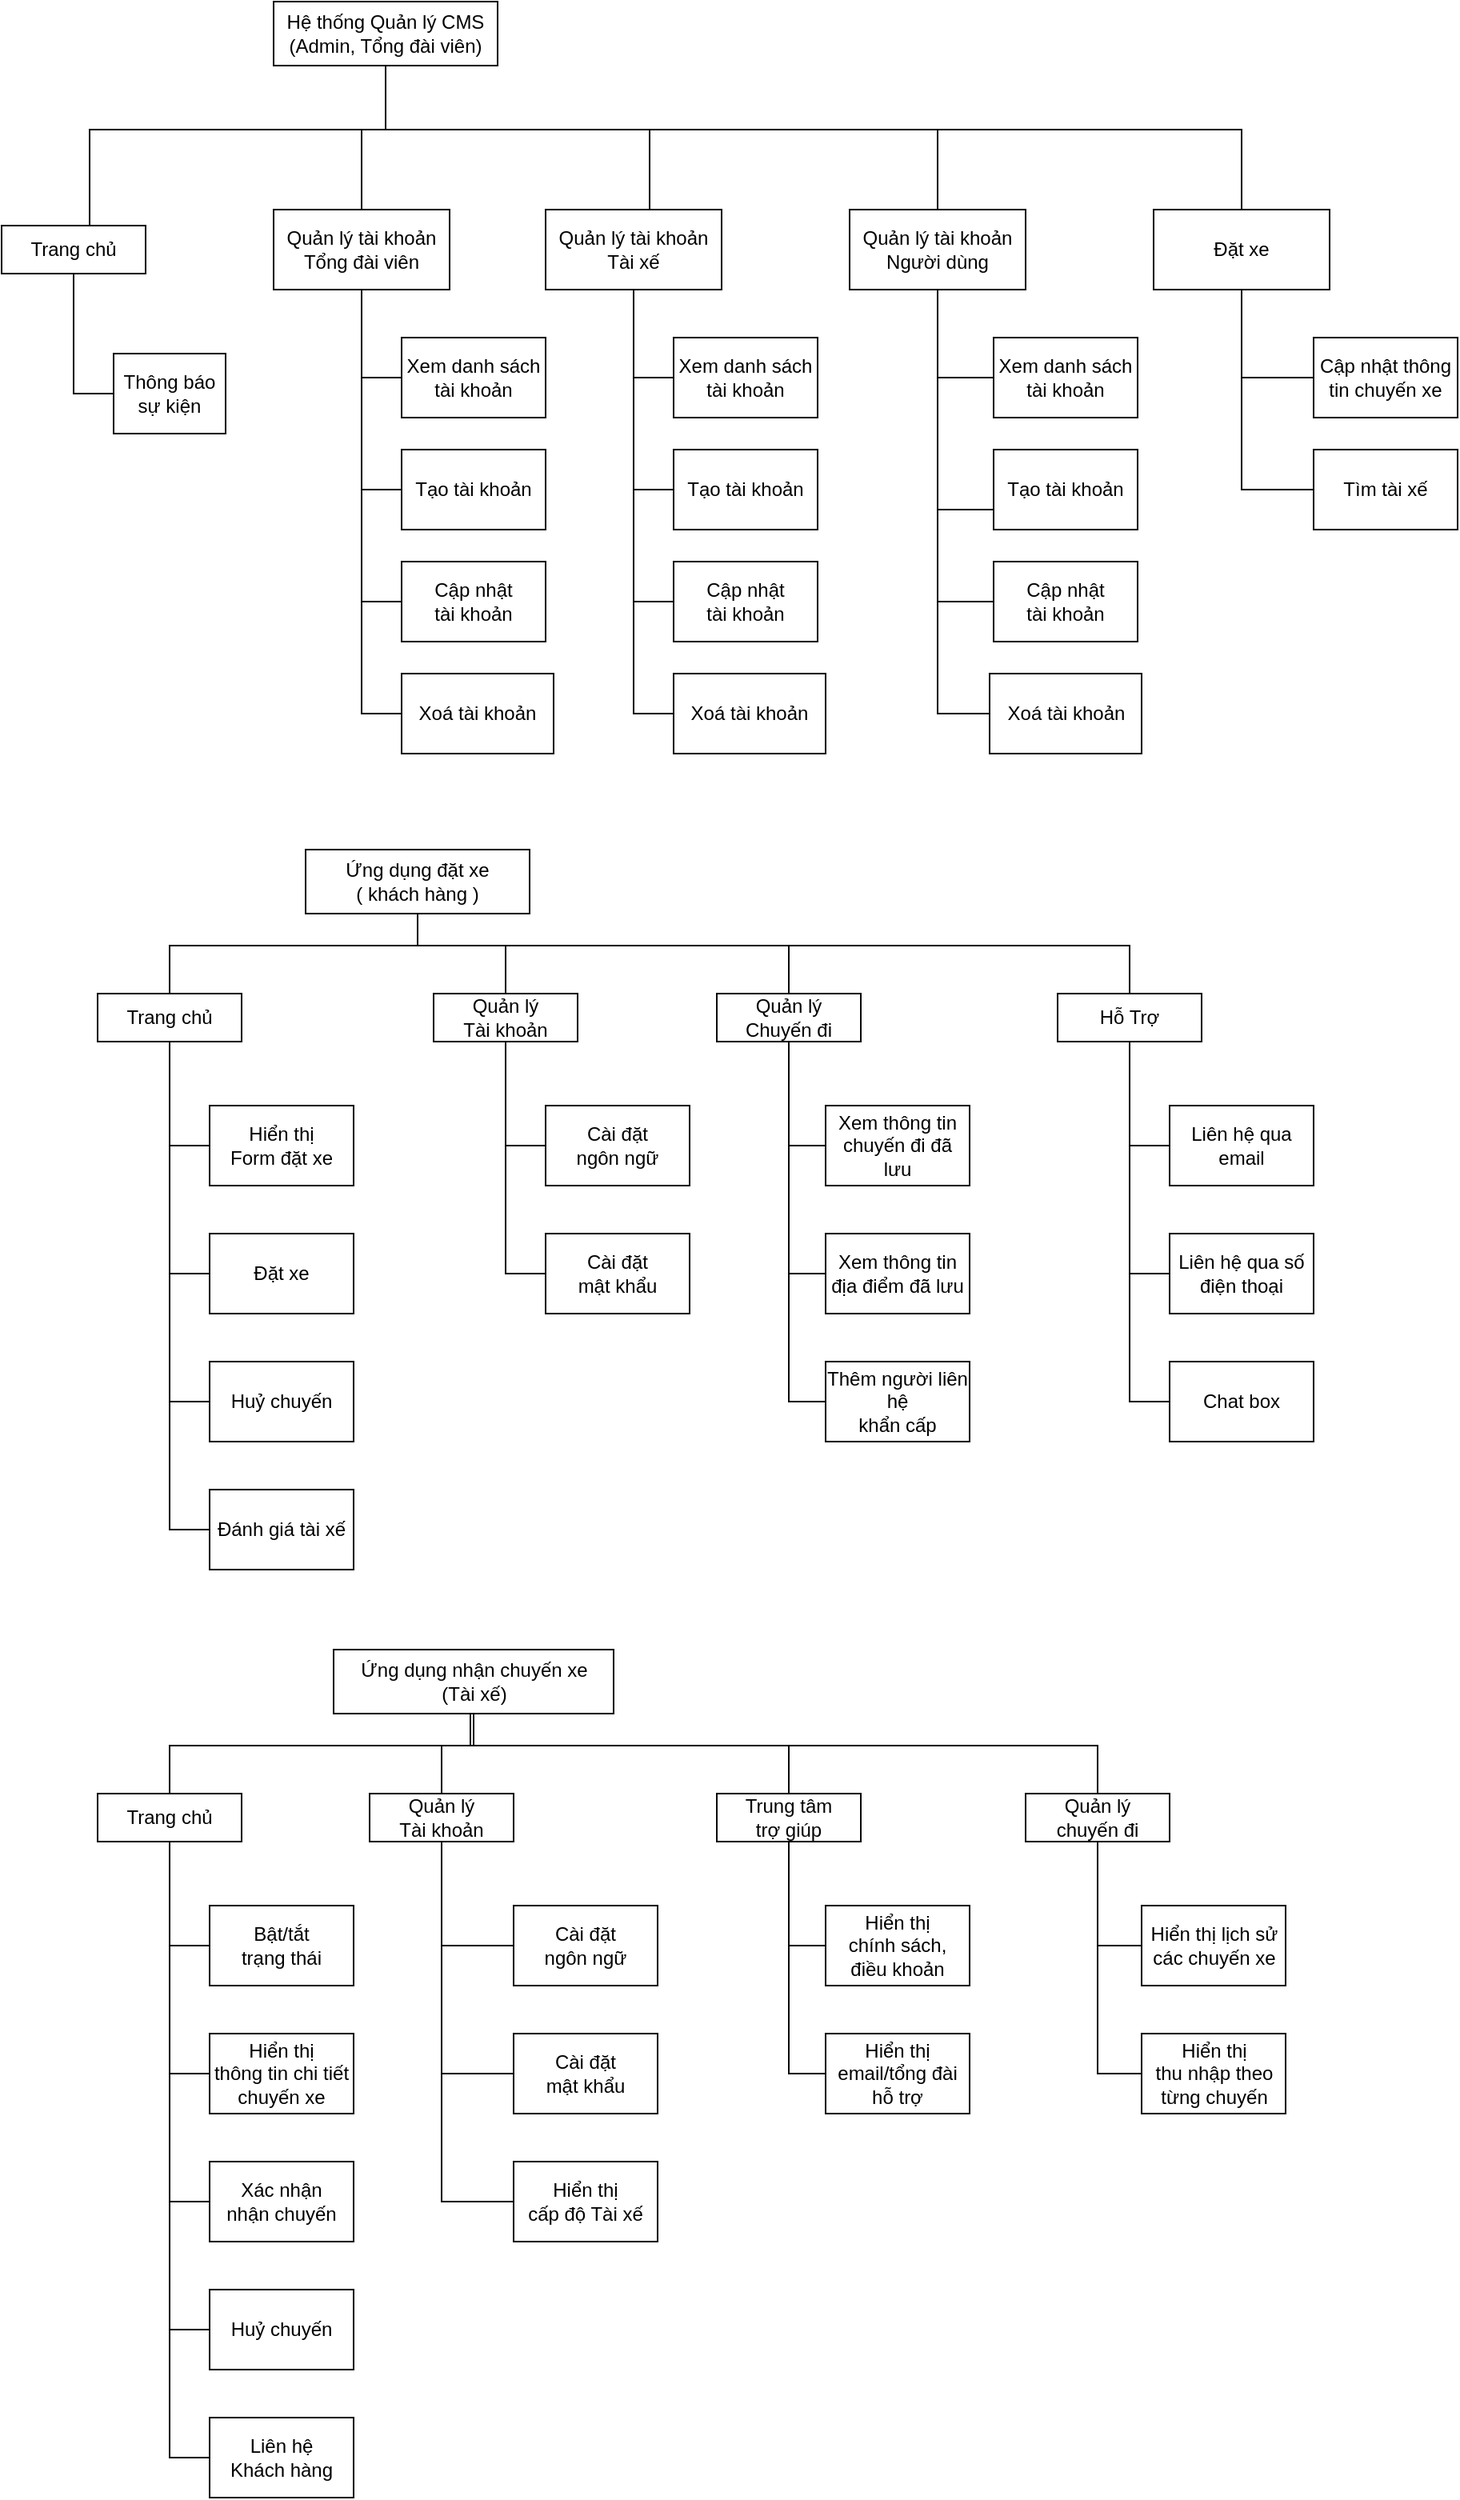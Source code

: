 <mxfile version="22.1.3" type="github">
  <diagram name="Page-1" id="2YBvvXClWsGukQMizWep">
    <mxGraphModel dx="1193" dy="803" grid="1" gridSize="10" guides="1" tooltips="1" connect="1" arrows="1" fold="1" page="1" pageScale="1" pageWidth="850" pageHeight="1100" math="0" shadow="0">
      <root>
        <mxCell id="0" />
        <mxCell id="1" parent="0" />
        <mxCell id="3MXWrsa33R4VXwm1Q6iQ-137" value="" style="group" vertex="1" connectable="0" parent="1">
          <mxGeometry x="20" y="140" width="910" height="470" as="geometry" />
        </mxCell>
        <mxCell id="3MXWrsa33R4VXwm1Q6iQ-1" value="Hệ thống Quản lý CMS&lt;br&gt;(Admin, Tổng đài viên)" style="rounded=0;whiteSpace=wrap;html=1;" vertex="1" parent="3MXWrsa33R4VXwm1Q6iQ-137">
          <mxGeometry x="170" width="140" height="40" as="geometry" />
        </mxCell>
        <mxCell id="3MXWrsa33R4VXwm1Q6iQ-2" value="Trang chủ" style="rounded=0;whiteSpace=wrap;html=1;" vertex="1" parent="3MXWrsa33R4VXwm1Q6iQ-137">
          <mxGeometry y="140" width="90" height="30" as="geometry" />
        </mxCell>
        <mxCell id="3MXWrsa33R4VXwm1Q6iQ-8" style="edgeStyle=orthogonalEdgeStyle;orthogonalLoop=1;jettySize=auto;html=1;entryX=0.5;entryY=0;entryDx=0;entryDy=0;strokeWidth=1;strokeColor=default;rounded=0;endArrow=none;endFill=0;" edge="1" parent="3MXWrsa33R4VXwm1Q6iQ-137" source="3MXWrsa33R4VXwm1Q6iQ-1" target="3MXWrsa33R4VXwm1Q6iQ-2">
          <mxGeometry relative="1" as="geometry">
            <Array as="points">
              <mxPoint x="240" y="80" />
              <mxPoint x="55" y="80" />
            </Array>
          </mxGeometry>
        </mxCell>
        <mxCell id="3MXWrsa33R4VXwm1Q6iQ-3" value="Quản lý tài khoản Tổng đài viên" style="rounded=0;whiteSpace=wrap;html=1;" vertex="1" parent="3MXWrsa33R4VXwm1Q6iQ-137">
          <mxGeometry x="170" y="130" width="110" height="50" as="geometry" />
        </mxCell>
        <mxCell id="3MXWrsa33R4VXwm1Q6iQ-40" style="edgeStyle=orthogonalEdgeStyle;rounded=0;orthogonalLoop=1;jettySize=auto;html=1;entryX=0.5;entryY=0;entryDx=0;entryDy=0;endArrow=none;endFill=0;" edge="1" parent="3MXWrsa33R4VXwm1Q6iQ-137" source="3MXWrsa33R4VXwm1Q6iQ-1" target="3MXWrsa33R4VXwm1Q6iQ-3">
          <mxGeometry relative="1" as="geometry">
            <Array as="points">
              <mxPoint x="240" y="80" />
              <mxPoint x="225" y="80" />
            </Array>
          </mxGeometry>
        </mxCell>
        <mxCell id="3MXWrsa33R4VXwm1Q6iQ-4" value="Quản lý tài khoản Tài xế" style="rounded=0;whiteSpace=wrap;html=1;" vertex="1" parent="3MXWrsa33R4VXwm1Q6iQ-137">
          <mxGeometry x="340" y="130" width="110" height="50" as="geometry" />
        </mxCell>
        <mxCell id="3MXWrsa33R4VXwm1Q6iQ-41" style="edgeStyle=orthogonalEdgeStyle;rounded=0;orthogonalLoop=1;jettySize=auto;html=1;endArrow=none;endFill=0;" edge="1" parent="3MXWrsa33R4VXwm1Q6iQ-137" source="3MXWrsa33R4VXwm1Q6iQ-1" target="3MXWrsa33R4VXwm1Q6iQ-4">
          <mxGeometry relative="1" as="geometry">
            <Array as="points">
              <mxPoint x="240" y="80" />
              <mxPoint x="405" y="80" />
            </Array>
          </mxGeometry>
        </mxCell>
        <mxCell id="3MXWrsa33R4VXwm1Q6iQ-5" value="Quản lý tài khoản Người dùng" style="rounded=0;whiteSpace=wrap;html=1;" vertex="1" parent="3MXWrsa33R4VXwm1Q6iQ-137">
          <mxGeometry x="530" y="130" width="110" height="50" as="geometry" />
        </mxCell>
        <mxCell id="3MXWrsa33R4VXwm1Q6iQ-63" style="edgeStyle=orthogonalEdgeStyle;rounded=0;orthogonalLoop=1;jettySize=auto;html=1;entryX=0.5;entryY=0;entryDx=0;entryDy=0;endArrow=none;endFill=0;" edge="1" parent="3MXWrsa33R4VXwm1Q6iQ-137" source="3MXWrsa33R4VXwm1Q6iQ-1" target="3MXWrsa33R4VXwm1Q6iQ-5">
          <mxGeometry relative="1" as="geometry">
            <Array as="points">
              <mxPoint x="240" y="80" />
              <mxPoint x="585" y="80" />
            </Array>
          </mxGeometry>
        </mxCell>
        <mxCell id="3MXWrsa33R4VXwm1Q6iQ-11" value="Thông báo sự kiện" style="rounded=0;whiteSpace=wrap;html=1;" vertex="1" parent="3MXWrsa33R4VXwm1Q6iQ-137">
          <mxGeometry x="70" y="220" width="70" height="50" as="geometry" />
        </mxCell>
        <mxCell id="3MXWrsa33R4VXwm1Q6iQ-13" style="edgeStyle=orthogonalEdgeStyle;rounded=0;orthogonalLoop=1;jettySize=auto;html=1;entryX=0;entryY=0.5;entryDx=0;entryDy=0;endArrow=none;endFill=0;" edge="1" parent="3MXWrsa33R4VXwm1Q6iQ-137" source="3MXWrsa33R4VXwm1Q6iQ-2" target="3MXWrsa33R4VXwm1Q6iQ-11">
          <mxGeometry relative="1" as="geometry" />
        </mxCell>
        <mxCell id="3MXWrsa33R4VXwm1Q6iQ-15" value="Cập nhật &lt;br&gt;tài khoản" style="rounded=0;whiteSpace=wrap;html=1;" vertex="1" parent="3MXWrsa33R4VXwm1Q6iQ-137">
          <mxGeometry x="250" y="350" width="90" height="50" as="geometry" />
        </mxCell>
        <mxCell id="3MXWrsa33R4VXwm1Q6iQ-49" style="edgeStyle=orthogonalEdgeStyle;rounded=0;orthogonalLoop=1;jettySize=auto;html=1;entryX=0;entryY=0.5;entryDx=0;entryDy=0;endArrow=none;endFill=0;" edge="1" parent="3MXWrsa33R4VXwm1Q6iQ-137" source="3MXWrsa33R4VXwm1Q6iQ-3" target="3MXWrsa33R4VXwm1Q6iQ-15">
          <mxGeometry relative="1" as="geometry" />
        </mxCell>
        <mxCell id="3MXWrsa33R4VXwm1Q6iQ-17" value="Xoá tài khoản" style="rounded=0;whiteSpace=wrap;html=1;" vertex="1" parent="3MXWrsa33R4VXwm1Q6iQ-137">
          <mxGeometry x="250" y="420" width="95" height="50" as="geometry" />
        </mxCell>
        <mxCell id="3MXWrsa33R4VXwm1Q6iQ-50" style="edgeStyle=orthogonalEdgeStyle;rounded=0;orthogonalLoop=1;jettySize=auto;html=1;entryX=0;entryY=0.5;entryDx=0;entryDy=0;endArrow=none;endFill=0;" edge="1" parent="3MXWrsa33R4VXwm1Q6iQ-137" source="3MXWrsa33R4VXwm1Q6iQ-3" target="3MXWrsa33R4VXwm1Q6iQ-17">
          <mxGeometry relative="1" as="geometry" />
        </mxCell>
        <mxCell id="3MXWrsa33R4VXwm1Q6iQ-14" value="Tạo tài khoản" style="rounded=0;whiteSpace=wrap;html=1;" vertex="1" parent="3MXWrsa33R4VXwm1Q6iQ-137">
          <mxGeometry x="250" y="280" width="90" height="50" as="geometry" />
        </mxCell>
        <mxCell id="3MXWrsa33R4VXwm1Q6iQ-48" style="edgeStyle=orthogonalEdgeStyle;rounded=0;orthogonalLoop=1;jettySize=auto;html=1;entryX=0;entryY=0.5;entryDx=0;entryDy=0;endArrow=none;endFill=0;" edge="1" parent="3MXWrsa33R4VXwm1Q6iQ-137" source="3MXWrsa33R4VXwm1Q6iQ-3" target="3MXWrsa33R4VXwm1Q6iQ-14">
          <mxGeometry relative="1" as="geometry" />
        </mxCell>
        <mxCell id="3MXWrsa33R4VXwm1Q6iQ-28" value="" style="edgeStyle=orthogonalEdgeStyle;rounded=0;orthogonalLoop=1;jettySize=auto;html=1;entryX=0;entryY=0.5;entryDx=0;entryDy=0;endArrow=none;endFill=0;" edge="1" parent="3MXWrsa33R4VXwm1Q6iQ-137" source="3MXWrsa33R4VXwm1Q6iQ-3" target="3MXWrsa33R4VXwm1Q6iQ-16">
          <mxGeometry relative="1" as="geometry">
            <mxPoint x="280" y="155" as="sourcePoint" />
            <mxPoint x="315" y="275" as="targetPoint" />
          </mxGeometry>
        </mxCell>
        <mxCell id="3MXWrsa33R4VXwm1Q6iQ-16" value="Xem danh sách tài khoản" style="rounded=0;whiteSpace=wrap;html=1;" vertex="1" parent="3MXWrsa33R4VXwm1Q6iQ-137">
          <mxGeometry x="250" y="210" width="90" height="50" as="geometry" />
        </mxCell>
        <mxCell id="3MXWrsa33R4VXwm1Q6iQ-29" value="Cập nhật &lt;br&gt;tài khoản" style="rounded=0;whiteSpace=wrap;html=1;" vertex="1" parent="3MXWrsa33R4VXwm1Q6iQ-137">
          <mxGeometry x="420" y="350" width="90" height="50" as="geometry" />
        </mxCell>
        <mxCell id="3MXWrsa33R4VXwm1Q6iQ-54" style="edgeStyle=orthogonalEdgeStyle;rounded=0;orthogonalLoop=1;jettySize=auto;html=1;entryX=0;entryY=0.5;entryDx=0;entryDy=0;endArrow=none;endFill=0;" edge="1" parent="3MXWrsa33R4VXwm1Q6iQ-137" source="3MXWrsa33R4VXwm1Q6iQ-4" target="3MXWrsa33R4VXwm1Q6iQ-29">
          <mxGeometry relative="1" as="geometry" />
        </mxCell>
        <mxCell id="3MXWrsa33R4VXwm1Q6iQ-30" value="Xoá tài khoản" style="rounded=0;whiteSpace=wrap;html=1;" vertex="1" parent="3MXWrsa33R4VXwm1Q6iQ-137">
          <mxGeometry x="420" y="420" width="95" height="50" as="geometry" />
        </mxCell>
        <mxCell id="3MXWrsa33R4VXwm1Q6iQ-55" style="edgeStyle=orthogonalEdgeStyle;rounded=0;orthogonalLoop=1;jettySize=auto;html=1;entryX=0;entryY=0.5;entryDx=0;entryDy=0;endArrow=none;endFill=0;" edge="1" parent="3MXWrsa33R4VXwm1Q6iQ-137" source="3MXWrsa33R4VXwm1Q6iQ-4" target="3MXWrsa33R4VXwm1Q6iQ-30">
          <mxGeometry relative="1" as="geometry" />
        </mxCell>
        <mxCell id="3MXWrsa33R4VXwm1Q6iQ-31" value="Tạo tài khoản" style="rounded=0;whiteSpace=wrap;html=1;" vertex="1" parent="3MXWrsa33R4VXwm1Q6iQ-137">
          <mxGeometry x="420" y="280" width="90" height="50" as="geometry" />
        </mxCell>
        <mxCell id="3MXWrsa33R4VXwm1Q6iQ-53" style="edgeStyle=orthogonalEdgeStyle;rounded=0;orthogonalLoop=1;jettySize=auto;html=1;entryX=0;entryY=0.5;entryDx=0;entryDy=0;endArrow=none;endFill=0;" edge="1" parent="3MXWrsa33R4VXwm1Q6iQ-137" source="3MXWrsa33R4VXwm1Q6iQ-4" target="3MXWrsa33R4VXwm1Q6iQ-31">
          <mxGeometry relative="1" as="geometry" />
        </mxCell>
        <mxCell id="3MXWrsa33R4VXwm1Q6iQ-32" value="Xem danh sách tài khoản" style="rounded=0;whiteSpace=wrap;html=1;" vertex="1" parent="3MXWrsa33R4VXwm1Q6iQ-137">
          <mxGeometry x="420" y="210" width="90" height="50" as="geometry" />
        </mxCell>
        <mxCell id="3MXWrsa33R4VXwm1Q6iQ-52" style="edgeStyle=orthogonalEdgeStyle;rounded=0;orthogonalLoop=1;jettySize=auto;html=1;entryX=0;entryY=0.5;entryDx=0;entryDy=0;endArrow=none;endFill=0;" edge="1" parent="3MXWrsa33R4VXwm1Q6iQ-137" source="3MXWrsa33R4VXwm1Q6iQ-4" target="3MXWrsa33R4VXwm1Q6iQ-32">
          <mxGeometry relative="1" as="geometry" />
        </mxCell>
        <mxCell id="3MXWrsa33R4VXwm1Q6iQ-33" value="Cập nhật &lt;br&gt;tài khoản" style="rounded=0;whiteSpace=wrap;html=1;" vertex="1" parent="3MXWrsa33R4VXwm1Q6iQ-137">
          <mxGeometry x="620" y="350" width="90" height="50" as="geometry" />
        </mxCell>
        <mxCell id="3MXWrsa33R4VXwm1Q6iQ-58" style="edgeStyle=orthogonalEdgeStyle;rounded=0;orthogonalLoop=1;jettySize=auto;html=1;entryX=0;entryY=0.5;entryDx=0;entryDy=0;endArrow=none;endFill=0;" edge="1" parent="3MXWrsa33R4VXwm1Q6iQ-137" source="3MXWrsa33R4VXwm1Q6iQ-5" target="3MXWrsa33R4VXwm1Q6iQ-33">
          <mxGeometry relative="1" as="geometry" />
        </mxCell>
        <mxCell id="3MXWrsa33R4VXwm1Q6iQ-34" value="Xoá tài khoản" style="rounded=0;whiteSpace=wrap;html=1;" vertex="1" parent="3MXWrsa33R4VXwm1Q6iQ-137">
          <mxGeometry x="617.5" y="420" width="95" height="50" as="geometry" />
        </mxCell>
        <mxCell id="3MXWrsa33R4VXwm1Q6iQ-59" style="edgeStyle=orthogonalEdgeStyle;rounded=0;orthogonalLoop=1;jettySize=auto;html=1;entryX=0;entryY=0.5;entryDx=0;entryDy=0;endArrow=none;endFill=0;" edge="1" parent="3MXWrsa33R4VXwm1Q6iQ-137" source="3MXWrsa33R4VXwm1Q6iQ-5" target="3MXWrsa33R4VXwm1Q6iQ-34">
          <mxGeometry relative="1" as="geometry" />
        </mxCell>
        <mxCell id="3MXWrsa33R4VXwm1Q6iQ-35" value="Tạo tài khoản" style="rounded=0;whiteSpace=wrap;html=1;" vertex="1" parent="3MXWrsa33R4VXwm1Q6iQ-137">
          <mxGeometry x="620" y="280" width="90" height="50" as="geometry" />
        </mxCell>
        <mxCell id="3MXWrsa33R4VXwm1Q6iQ-57" style="edgeStyle=orthogonalEdgeStyle;rounded=0;orthogonalLoop=1;jettySize=auto;html=1;entryX=0;entryY=0.75;entryDx=0;entryDy=0;endArrow=none;endFill=0;" edge="1" parent="3MXWrsa33R4VXwm1Q6iQ-137" source="3MXWrsa33R4VXwm1Q6iQ-5" target="3MXWrsa33R4VXwm1Q6iQ-35">
          <mxGeometry relative="1" as="geometry" />
        </mxCell>
        <mxCell id="3MXWrsa33R4VXwm1Q6iQ-36" value="Xem danh sách tài khoản" style="rounded=0;whiteSpace=wrap;html=1;" vertex="1" parent="3MXWrsa33R4VXwm1Q6iQ-137">
          <mxGeometry x="620" y="210" width="90" height="50" as="geometry" />
        </mxCell>
        <mxCell id="3MXWrsa33R4VXwm1Q6iQ-56" style="edgeStyle=orthogonalEdgeStyle;rounded=0;orthogonalLoop=1;jettySize=auto;html=1;entryX=0;entryY=0.5;entryDx=0;entryDy=0;endArrow=none;endFill=0;" edge="1" parent="3MXWrsa33R4VXwm1Q6iQ-137" source="3MXWrsa33R4VXwm1Q6iQ-5" target="3MXWrsa33R4VXwm1Q6iQ-36">
          <mxGeometry relative="1" as="geometry" />
        </mxCell>
        <mxCell id="3MXWrsa33R4VXwm1Q6iQ-37" value="Đặt xe" style="rounded=0;whiteSpace=wrap;html=1;" vertex="1" parent="3MXWrsa33R4VXwm1Q6iQ-137">
          <mxGeometry x="720" y="130" width="110" height="50" as="geometry" />
        </mxCell>
        <mxCell id="3MXWrsa33R4VXwm1Q6iQ-64" style="edgeStyle=orthogonalEdgeStyle;rounded=0;orthogonalLoop=1;jettySize=auto;html=1;entryX=0.5;entryY=0;entryDx=0;entryDy=0;endArrow=none;endFill=0;" edge="1" parent="3MXWrsa33R4VXwm1Q6iQ-137" source="3MXWrsa33R4VXwm1Q6iQ-1" target="3MXWrsa33R4VXwm1Q6iQ-37">
          <mxGeometry relative="1" as="geometry">
            <Array as="points">
              <mxPoint x="240" y="80" />
              <mxPoint x="775" y="80" />
            </Array>
          </mxGeometry>
        </mxCell>
        <mxCell id="3MXWrsa33R4VXwm1Q6iQ-38" value="Cập nhật thông tin chuyến xe" style="rounded=0;whiteSpace=wrap;html=1;" vertex="1" parent="3MXWrsa33R4VXwm1Q6iQ-137">
          <mxGeometry x="820" y="210" width="90" height="50" as="geometry" />
        </mxCell>
        <mxCell id="3MXWrsa33R4VXwm1Q6iQ-60" style="edgeStyle=orthogonalEdgeStyle;rounded=0;orthogonalLoop=1;jettySize=auto;html=1;entryX=0;entryY=0.5;entryDx=0;entryDy=0;endArrow=none;endFill=0;" edge="1" parent="3MXWrsa33R4VXwm1Q6iQ-137" source="3MXWrsa33R4VXwm1Q6iQ-37" target="3MXWrsa33R4VXwm1Q6iQ-38">
          <mxGeometry relative="1" as="geometry" />
        </mxCell>
        <mxCell id="3MXWrsa33R4VXwm1Q6iQ-39" value="Tìm tài xế" style="rounded=0;whiteSpace=wrap;html=1;" vertex="1" parent="3MXWrsa33R4VXwm1Q6iQ-137">
          <mxGeometry x="820" y="280" width="90" height="50" as="geometry" />
        </mxCell>
        <mxCell id="3MXWrsa33R4VXwm1Q6iQ-61" style="edgeStyle=orthogonalEdgeStyle;rounded=0;orthogonalLoop=1;jettySize=auto;html=1;entryX=0;entryY=0.5;entryDx=0;entryDy=0;endArrow=none;endFill=0;" edge="1" parent="3MXWrsa33R4VXwm1Q6iQ-137" source="3MXWrsa33R4VXwm1Q6iQ-37" target="3MXWrsa33R4VXwm1Q6iQ-39">
          <mxGeometry relative="1" as="geometry" />
        </mxCell>
        <mxCell id="3MXWrsa33R4VXwm1Q6iQ-138" value="" style="group" vertex="1" connectable="0" parent="1">
          <mxGeometry x="80" y="670" width="760" height="450" as="geometry" />
        </mxCell>
        <mxCell id="3MXWrsa33R4VXwm1Q6iQ-65" value="Ứng dụng đặt xe&lt;br&gt;( khách hàng )" style="rounded=0;whiteSpace=wrap;html=1;" vertex="1" parent="3MXWrsa33R4VXwm1Q6iQ-138">
          <mxGeometry x="130" width="140" height="40" as="geometry" />
        </mxCell>
        <mxCell id="3MXWrsa33R4VXwm1Q6iQ-66" value="Trang chủ" style="rounded=0;whiteSpace=wrap;html=1;" vertex="1" parent="3MXWrsa33R4VXwm1Q6iQ-138">
          <mxGeometry y="90" width="90" height="30" as="geometry" />
        </mxCell>
        <mxCell id="3MXWrsa33R4VXwm1Q6iQ-102" style="edgeStyle=orthogonalEdgeStyle;rounded=0;orthogonalLoop=1;jettySize=auto;html=1;entryX=0.5;entryY=0;entryDx=0;entryDy=0;endArrow=none;endFill=0;" edge="1" parent="3MXWrsa33R4VXwm1Q6iQ-138" source="3MXWrsa33R4VXwm1Q6iQ-65" target="3MXWrsa33R4VXwm1Q6iQ-66">
          <mxGeometry relative="1" as="geometry">
            <Array as="points">
              <mxPoint x="200" y="60" />
              <mxPoint x="45" y="60" />
            </Array>
          </mxGeometry>
        </mxCell>
        <mxCell id="3MXWrsa33R4VXwm1Q6iQ-68" value="Hiển thị&lt;br&gt;Form đặt xe" style="rounded=0;whiteSpace=wrap;html=1;" vertex="1" parent="3MXWrsa33R4VXwm1Q6iQ-138">
          <mxGeometry x="70" y="160" width="90" height="50" as="geometry" />
        </mxCell>
        <mxCell id="3MXWrsa33R4VXwm1Q6iQ-106" style="edgeStyle=orthogonalEdgeStyle;rounded=0;orthogonalLoop=1;jettySize=auto;html=1;entryX=0;entryY=0.5;entryDx=0;entryDy=0;endArrow=none;endFill=0;" edge="1" parent="3MXWrsa33R4VXwm1Q6iQ-138" source="3MXWrsa33R4VXwm1Q6iQ-66" target="3MXWrsa33R4VXwm1Q6iQ-68">
          <mxGeometry relative="1" as="geometry" />
        </mxCell>
        <mxCell id="3MXWrsa33R4VXwm1Q6iQ-69" value="Đặt xe" style="rounded=0;whiteSpace=wrap;html=1;" vertex="1" parent="3MXWrsa33R4VXwm1Q6iQ-138">
          <mxGeometry x="70" y="240" width="90" height="50" as="geometry" />
        </mxCell>
        <mxCell id="3MXWrsa33R4VXwm1Q6iQ-107" style="edgeStyle=orthogonalEdgeStyle;rounded=0;orthogonalLoop=1;jettySize=auto;html=1;entryX=0;entryY=0.5;entryDx=0;entryDy=0;endArrow=none;endFill=0;" edge="1" parent="3MXWrsa33R4VXwm1Q6iQ-138" source="3MXWrsa33R4VXwm1Q6iQ-66" target="3MXWrsa33R4VXwm1Q6iQ-69">
          <mxGeometry relative="1" as="geometry" />
        </mxCell>
        <mxCell id="3MXWrsa33R4VXwm1Q6iQ-70" value="Quản lý &lt;br&gt;Tài khoản" style="rounded=0;whiteSpace=wrap;html=1;" vertex="1" parent="3MXWrsa33R4VXwm1Q6iQ-138">
          <mxGeometry x="210" y="90" width="90" height="30" as="geometry" />
        </mxCell>
        <mxCell id="3MXWrsa33R4VXwm1Q6iQ-103" style="edgeStyle=orthogonalEdgeStyle;rounded=0;orthogonalLoop=1;jettySize=auto;html=1;entryX=0.5;entryY=0;entryDx=0;entryDy=0;endArrow=none;endFill=0;" edge="1" parent="3MXWrsa33R4VXwm1Q6iQ-138" source="3MXWrsa33R4VXwm1Q6iQ-65" target="3MXWrsa33R4VXwm1Q6iQ-70">
          <mxGeometry relative="1" as="geometry">
            <Array as="points">
              <mxPoint x="200" y="60" />
              <mxPoint x="255" y="60" />
            </Array>
          </mxGeometry>
        </mxCell>
        <mxCell id="3MXWrsa33R4VXwm1Q6iQ-71" value="Quản lý &lt;br&gt;Chuyến đi" style="rounded=0;whiteSpace=wrap;html=1;" vertex="1" parent="3MXWrsa33R4VXwm1Q6iQ-138">
          <mxGeometry x="387" y="90" width="90" height="30" as="geometry" />
        </mxCell>
        <mxCell id="3MXWrsa33R4VXwm1Q6iQ-104" style="edgeStyle=orthogonalEdgeStyle;rounded=0;orthogonalLoop=1;jettySize=auto;html=1;entryX=0.5;entryY=0;entryDx=0;entryDy=0;endArrow=none;endFill=0;" edge="1" parent="3MXWrsa33R4VXwm1Q6iQ-138" source="3MXWrsa33R4VXwm1Q6iQ-65" target="3MXWrsa33R4VXwm1Q6iQ-71">
          <mxGeometry relative="1" as="geometry">
            <Array as="points">
              <mxPoint x="200" y="60" />
              <mxPoint x="432" y="60" />
            </Array>
          </mxGeometry>
        </mxCell>
        <mxCell id="3MXWrsa33R4VXwm1Q6iQ-72" value="Hỗ Trợ" style="rounded=0;whiteSpace=wrap;html=1;" vertex="1" parent="3MXWrsa33R4VXwm1Q6iQ-138">
          <mxGeometry x="600" y="90" width="90" height="30" as="geometry" />
        </mxCell>
        <mxCell id="3MXWrsa33R4VXwm1Q6iQ-105" style="edgeStyle=orthogonalEdgeStyle;rounded=0;orthogonalLoop=1;jettySize=auto;html=1;entryX=0.5;entryY=0;entryDx=0;entryDy=0;endArrow=none;endFill=0;" edge="1" parent="3MXWrsa33R4VXwm1Q6iQ-138" source="3MXWrsa33R4VXwm1Q6iQ-65" target="3MXWrsa33R4VXwm1Q6iQ-72">
          <mxGeometry relative="1" as="geometry">
            <Array as="points">
              <mxPoint x="200" y="60" />
              <mxPoint x="645" y="60" />
            </Array>
          </mxGeometry>
        </mxCell>
        <mxCell id="3MXWrsa33R4VXwm1Q6iQ-73" value="Cài đặt&lt;br&gt;ngôn ngữ" style="rounded=0;whiteSpace=wrap;html=1;" vertex="1" parent="3MXWrsa33R4VXwm1Q6iQ-138">
          <mxGeometry x="280" y="160" width="90" height="50" as="geometry" />
        </mxCell>
        <mxCell id="3MXWrsa33R4VXwm1Q6iQ-110" style="edgeStyle=orthogonalEdgeStyle;rounded=0;orthogonalLoop=1;jettySize=auto;html=1;entryX=0;entryY=0.5;entryDx=0;entryDy=0;endArrow=none;endFill=0;" edge="1" parent="3MXWrsa33R4VXwm1Q6iQ-138" source="3MXWrsa33R4VXwm1Q6iQ-70" target="3MXWrsa33R4VXwm1Q6iQ-73">
          <mxGeometry relative="1" as="geometry" />
        </mxCell>
        <mxCell id="3MXWrsa33R4VXwm1Q6iQ-74" value="Cài đặt&lt;br&gt;mật khẩu" style="rounded=0;whiteSpace=wrap;html=1;" vertex="1" parent="3MXWrsa33R4VXwm1Q6iQ-138">
          <mxGeometry x="280" y="240" width="90" height="50" as="geometry" />
        </mxCell>
        <mxCell id="3MXWrsa33R4VXwm1Q6iQ-111" style="edgeStyle=orthogonalEdgeStyle;rounded=0;orthogonalLoop=1;jettySize=auto;html=1;entryX=0;entryY=0.5;entryDx=0;entryDy=0;endArrow=none;endFill=0;" edge="1" parent="3MXWrsa33R4VXwm1Q6iQ-138" source="3MXWrsa33R4VXwm1Q6iQ-70" target="3MXWrsa33R4VXwm1Q6iQ-74">
          <mxGeometry relative="1" as="geometry" />
        </mxCell>
        <mxCell id="3MXWrsa33R4VXwm1Q6iQ-75" value="Xem thông tin chuyến đi đã lưu" style="rounded=0;whiteSpace=wrap;html=1;" vertex="1" parent="3MXWrsa33R4VXwm1Q6iQ-138">
          <mxGeometry x="455" y="160" width="90" height="50" as="geometry" />
        </mxCell>
        <mxCell id="3MXWrsa33R4VXwm1Q6iQ-112" style="edgeStyle=orthogonalEdgeStyle;rounded=0;orthogonalLoop=1;jettySize=auto;html=1;entryX=0;entryY=0.5;entryDx=0;entryDy=0;endArrow=none;endFill=0;" edge="1" parent="3MXWrsa33R4VXwm1Q6iQ-138" source="3MXWrsa33R4VXwm1Q6iQ-71" target="3MXWrsa33R4VXwm1Q6iQ-75">
          <mxGeometry relative="1" as="geometry" />
        </mxCell>
        <mxCell id="3MXWrsa33R4VXwm1Q6iQ-76" value="Xem thông tin địa điểm đã lưu" style="rounded=0;whiteSpace=wrap;html=1;" vertex="1" parent="3MXWrsa33R4VXwm1Q6iQ-138">
          <mxGeometry x="455" y="240" width="90" height="50" as="geometry" />
        </mxCell>
        <mxCell id="3MXWrsa33R4VXwm1Q6iQ-113" style="edgeStyle=orthogonalEdgeStyle;rounded=0;orthogonalLoop=1;jettySize=auto;html=1;entryX=0;entryY=0.5;entryDx=0;entryDy=0;endArrow=none;endFill=0;" edge="1" parent="3MXWrsa33R4VXwm1Q6iQ-138" source="3MXWrsa33R4VXwm1Q6iQ-71" target="3MXWrsa33R4VXwm1Q6iQ-76">
          <mxGeometry relative="1" as="geometry" />
        </mxCell>
        <mxCell id="3MXWrsa33R4VXwm1Q6iQ-77" value="Thêm người liên hệ &lt;br&gt;khẩn cấp" style="rounded=0;whiteSpace=wrap;html=1;" vertex="1" parent="3MXWrsa33R4VXwm1Q6iQ-138">
          <mxGeometry x="455" y="320" width="90" height="50" as="geometry" />
        </mxCell>
        <mxCell id="3MXWrsa33R4VXwm1Q6iQ-114" style="edgeStyle=orthogonalEdgeStyle;rounded=0;orthogonalLoop=1;jettySize=auto;html=1;entryX=0;entryY=0.5;entryDx=0;entryDy=0;endArrow=none;endFill=0;" edge="1" parent="3MXWrsa33R4VXwm1Q6iQ-138" source="3MXWrsa33R4VXwm1Q6iQ-71" target="3MXWrsa33R4VXwm1Q6iQ-77">
          <mxGeometry relative="1" as="geometry" />
        </mxCell>
        <mxCell id="3MXWrsa33R4VXwm1Q6iQ-78" value="Liên hệ qua email" style="rounded=0;whiteSpace=wrap;html=1;" vertex="1" parent="3MXWrsa33R4VXwm1Q6iQ-138">
          <mxGeometry x="670" y="160" width="90" height="50" as="geometry" />
        </mxCell>
        <mxCell id="3MXWrsa33R4VXwm1Q6iQ-115" style="edgeStyle=orthogonalEdgeStyle;rounded=0;orthogonalLoop=1;jettySize=auto;html=1;entryX=0;entryY=0.5;entryDx=0;entryDy=0;endArrow=none;endFill=0;" edge="1" parent="3MXWrsa33R4VXwm1Q6iQ-138" source="3MXWrsa33R4VXwm1Q6iQ-72" target="3MXWrsa33R4VXwm1Q6iQ-78">
          <mxGeometry relative="1" as="geometry" />
        </mxCell>
        <mxCell id="3MXWrsa33R4VXwm1Q6iQ-79" value="Liên hệ qua số điện thoại" style="rounded=0;whiteSpace=wrap;html=1;" vertex="1" parent="3MXWrsa33R4VXwm1Q6iQ-138">
          <mxGeometry x="670" y="240" width="90" height="50" as="geometry" />
        </mxCell>
        <mxCell id="3MXWrsa33R4VXwm1Q6iQ-116" style="edgeStyle=orthogonalEdgeStyle;rounded=0;orthogonalLoop=1;jettySize=auto;html=1;entryX=0;entryY=0.5;entryDx=0;entryDy=0;endArrow=none;endFill=0;" edge="1" parent="3MXWrsa33R4VXwm1Q6iQ-138" source="3MXWrsa33R4VXwm1Q6iQ-72" target="3MXWrsa33R4VXwm1Q6iQ-79">
          <mxGeometry relative="1" as="geometry" />
        </mxCell>
        <mxCell id="3MXWrsa33R4VXwm1Q6iQ-80" value="Chat box" style="rounded=0;whiteSpace=wrap;html=1;" vertex="1" parent="3MXWrsa33R4VXwm1Q6iQ-138">
          <mxGeometry x="670" y="320" width="90" height="50" as="geometry" />
        </mxCell>
        <mxCell id="3MXWrsa33R4VXwm1Q6iQ-117" style="edgeStyle=orthogonalEdgeStyle;rounded=0;orthogonalLoop=1;jettySize=auto;html=1;entryX=0;entryY=0.5;entryDx=0;entryDy=0;endArrow=none;endFill=0;" edge="1" parent="3MXWrsa33R4VXwm1Q6iQ-138" source="3MXWrsa33R4VXwm1Q6iQ-72" target="3MXWrsa33R4VXwm1Q6iQ-80">
          <mxGeometry relative="1" as="geometry" />
        </mxCell>
        <mxCell id="3MXWrsa33R4VXwm1Q6iQ-81" value="Huỷ chuyến" style="rounded=0;whiteSpace=wrap;html=1;" vertex="1" parent="3MXWrsa33R4VXwm1Q6iQ-138">
          <mxGeometry x="70" y="320" width="90" height="50" as="geometry" />
        </mxCell>
        <mxCell id="3MXWrsa33R4VXwm1Q6iQ-108" style="edgeStyle=orthogonalEdgeStyle;rounded=0;orthogonalLoop=1;jettySize=auto;html=1;entryX=0;entryY=0.5;entryDx=0;entryDy=0;endArrow=none;endFill=0;" edge="1" parent="3MXWrsa33R4VXwm1Q6iQ-138" source="3MXWrsa33R4VXwm1Q6iQ-66" target="3MXWrsa33R4VXwm1Q6iQ-81">
          <mxGeometry relative="1" as="geometry" />
        </mxCell>
        <mxCell id="3MXWrsa33R4VXwm1Q6iQ-82" value="Đánh giá tài xế" style="rounded=0;whiteSpace=wrap;html=1;" vertex="1" parent="3MXWrsa33R4VXwm1Q6iQ-138">
          <mxGeometry x="70" y="400" width="90" height="50" as="geometry" />
        </mxCell>
        <mxCell id="3MXWrsa33R4VXwm1Q6iQ-109" style="edgeStyle=orthogonalEdgeStyle;rounded=0;orthogonalLoop=1;jettySize=auto;html=1;entryX=0;entryY=0.5;entryDx=0;entryDy=0;endArrow=none;endFill=0;" edge="1" parent="3MXWrsa33R4VXwm1Q6iQ-138" source="3MXWrsa33R4VXwm1Q6iQ-66" target="3MXWrsa33R4VXwm1Q6iQ-82">
          <mxGeometry relative="1" as="geometry" />
        </mxCell>
        <mxCell id="3MXWrsa33R4VXwm1Q6iQ-139" value="" style="group" vertex="1" connectable="0" parent="1">
          <mxGeometry x="80" y="1170" width="742.5" height="530" as="geometry" />
        </mxCell>
        <mxCell id="3MXWrsa33R4VXwm1Q6iQ-84" value="Ứng dụng nhận chuyến xe&lt;br&gt;(Tài xế)" style="rounded=0;whiteSpace=wrap;html=1;" vertex="1" parent="3MXWrsa33R4VXwm1Q6iQ-139">
          <mxGeometry x="147.5" width="175" height="40" as="geometry" />
        </mxCell>
        <mxCell id="3MXWrsa33R4VXwm1Q6iQ-85" value="Trang chủ" style="rounded=0;whiteSpace=wrap;html=1;" vertex="1" parent="3MXWrsa33R4VXwm1Q6iQ-139">
          <mxGeometry y="90" width="90" height="30" as="geometry" />
        </mxCell>
        <mxCell id="3MXWrsa33R4VXwm1Q6iQ-119" style="edgeStyle=orthogonalEdgeStyle;rounded=0;orthogonalLoop=1;jettySize=auto;html=1;entryX=0.5;entryY=0;entryDx=0;entryDy=0;endArrow=none;endFill=0;" edge="1" parent="3MXWrsa33R4VXwm1Q6iQ-139" source="3MXWrsa33R4VXwm1Q6iQ-84" target="3MXWrsa33R4VXwm1Q6iQ-85">
          <mxGeometry relative="1" as="geometry">
            <Array as="points">
              <mxPoint x="233" y="60" />
              <mxPoint x="45" y="60" />
            </Array>
          </mxGeometry>
        </mxCell>
        <mxCell id="3MXWrsa33R4VXwm1Q6iQ-86" value="Quản lý &lt;br&gt;Tài khoản" style="rounded=0;whiteSpace=wrap;html=1;" vertex="1" parent="3MXWrsa33R4VXwm1Q6iQ-139">
          <mxGeometry x="170" y="90" width="90" height="30" as="geometry" />
        </mxCell>
        <mxCell id="3MXWrsa33R4VXwm1Q6iQ-123" style="edgeStyle=orthogonalEdgeStyle;rounded=0;orthogonalLoop=1;jettySize=auto;html=1;entryX=0.5;entryY=0;entryDx=0;entryDy=0;endArrow=none;endFill=0;" edge="1" parent="3MXWrsa33R4VXwm1Q6iQ-139" source="3MXWrsa33R4VXwm1Q6iQ-84" target="3MXWrsa33R4VXwm1Q6iQ-86">
          <mxGeometry relative="1" as="geometry">
            <Array as="points">
              <mxPoint x="235" y="60" />
              <mxPoint x="215" y="60" />
            </Array>
          </mxGeometry>
        </mxCell>
        <mxCell id="3MXWrsa33R4VXwm1Q6iQ-87" value="Trung tâm &lt;br&gt;trợ giúp" style="rounded=0;whiteSpace=wrap;html=1;" vertex="1" parent="3MXWrsa33R4VXwm1Q6iQ-139">
          <mxGeometry x="387" y="90" width="90" height="30" as="geometry" />
        </mxCell>
        <mxCell id="3MXWrsa33R4VXwm1Q6iQ-121" style="edgeStyle=orthogonalEdgeStyle;rounded=0;orthogonalLoop=1;jettySize=auto;html=1;entryX=0.5;entryY=0;entryDx=0;entryDy=0;endArrow=none;endFill=0;" edge="1" parent="3MXWrsa33R4VXwm1Q6iQ-139" source="3MXWrsa33R4VXwm1Q6iQ-84" target="3MXWrsa33R4VXwm1Q6iQ-87">
          <mxGeometry relative="1" as="geometry">
            <Array as="points">
              <mxPoint x="235" y="60" />
              <mxPoint x="432" y="60" />
            </Array>
          </mxGeometry>
        </mxCell>
        <mxCell id="3MXWrsa33R4VXwm1Q6iQ-88" value="Quản lý &lt;br&gt;chuyến đi" style="rounded=0;whiteSpace=wrap;html=1;" vertex="1" parent="3MXWrsa33R4VXwm1Q6iQ-139">
          <mxGeometry x="580" y="90" width="90" height="30" as="geometry" />
        </mxCell>
        <mxCell id="3MXWrsa33R4VXwm1Q6iQ-122" style="edgeStyle=orthogonalEdgeStyle;rounded=0;orthogonalLoop=1;jettySize=auto;html=1;entryX=0.5;entryY=0;entryDx=0;entryDy=0;endArrow=none;endFill=0;" edge="1" parent="3MXWrsa33R4VXwm1Q6iQ-139" source="3MXWrsa33R4VXwm1Q6iQ-84" target="3MXWrsa33R4VXwm1Q6iQ-88">
          <mxGeometry relative="1" as="geometry">
            <Array as="points">
              <mxPoint x="235" y="60" />
              <mxPoint x="625" y="60" />
            </Array>
          </mxGeometry>
        </mxCell>
        <mxCell id="3MXWrsa33R4VXwm1Q6iQ-89" value="Bật/tắt &lt;br&gt;trạng thái" style="rounded=0;whiteSpace=wrap;html=1;" vertex="1" parent="3MXWrsa33R4VXwm1Q6iQ-139">
          <mxGeometry x="70" y="160" width="90" height="50" as="geometry" />
        </mxCell>
        <mxCell id="3MXWrsa33R4VXwm1Q6iQ-124" style="edgeStyle=orthogonalEdgeStyle;rounded=0;orthogonalLoop=1;jettySize=auto;html=1;entryX=0;entryY=0.5;entryDx=0;entryDy=0;endArrow=none;endFill=0;" edge="1" parent="3MXWrsa33R4VXwm1Q6iQ-139" source="3MXWrsa33R4VXwm1Q6iQ-85" target="3MXWrsa33R4VXwm1Q6iQ-89">
          <mxGeometry relative="1" as="geometry" />
        </mxCell>
        <mxCell id="3MXWrsa33R4VXwm1Q6iQ-90" value="Hiển thị &lt;br&gt;thông tin chi tiết chuyến xe" style="rounded=0;whiteSpace=wrap;html=1;" vertex="1" parent="3MXWrsa33R4VXwm1Q6iQ-139">
          <mxGeometry x="70" y="240" width="90" height="50" as="geometry" />
        </mxCell>
        <mxCell id="3MXWrsa33R4VXwm1Q6iQ-125" style="edgeStyle=orthogonalEdgeStyle;rounded=0;orthogonalLoop=1;jettySize=auto;html=1;entryX=0;entryY=0.5;entryDx=0;entryDy=0;endArrow=none;endFill=0;" edge="1" parent="3MXWrsa33R4VXwm1Q6iQ-139" source="3MXWrsa33R4VXwm1Q6iQ-85" target="3MXWrsa33R4VXwm1Q6iQ-90">
          <mxGeometry relative="1" as="geometry" />
        </mxCell>
        <mxCell id="3MXWrsa33R4VXwm1Q6iQ-91" value="Xác nhận&lt;br&gt;nhận chuyến" style="rounded=0;whiteSpace=wrap;html=1;" vertex="1" parent="3MXWrsa33R4VXwm1Q6iQ-139">
          <mxGeometry x="70" y="320" width="90" height="50" as="geometry" />
        </mxCell>
        <mxCell id="3MXWrsa33R4VXwm1Q6iQ-126" style="edgeStyle=orthogonalEdgeStyle;rounded=0;orthogonalLoop=1;jettySize=auto;html=1;entryX=0;entryY=0.5;entryDx=0;entryDy=0;endArrow=none;endFill=0;" edge="1" parent="3MXWrsa33R4VXwm1Q6iQ-139" source="3MXWrsa33R4VXwm1Q6iQ-85" target="3MXWrsa33R4VXwm1Q6iQ-91">
          <mxGeometry relative="1" as="geometry" />
        </mxCell>
        <mxCell id="3MXWrsa33R4VXwm1Q6iQ-92" value="Huỷ chuyến" style="rounded=0;whiteSpace=wrap;html=1;" vertex="1" parent="3MXWrsa33R4VXwm1Q6iQ-139">
          <mxGeometry x="70" y="400" width="90" height="50" as="geometry" />
        </mxCell>
        <mxCell id="3MXWrsa33R4VXwm1Q6iQ-127" style="edgeStyle=orthogonalEdgeStyle;rounded=0;orthogonalLoop=1;jettySize=auto;html=1;entryX=0;entryY=0.5;entryDx=0;entryDy=0;endArrow=none;endFill=0;" edge="1" parent="3MXWrsa33R4VXwm1Q6iQ-139" source="3MXWrsa33R4VXwm1Q6iQ-85" target="3MXWrsa33R4VXwm1Q6iQ-92">
          <mxGeometry relative="1" as="geometry" />
        </mxCell>
        <mxCell id="3MXWrsa33R4VXwm1Q6iQ-93" value="Liên hệ &lt;br&gt;Khách hàng" style="rounded=0;whiteSpace=wrap;html=1;" vertex="1" parent="3MXWrsa33R4VXwm1Q6iQ-139">
          <mxGeometry x="70" y="480" width="90" height="50" as="geometry" />
        </mxCell>
        <mxCell id="3MXWrsa33R4VXwm1Q6iQ-128" style="edgeStyle=orthogonalEdgeStyle;rounded=0;orthogonalLoop=1;jettySize=auto;html=1;entryX=0;entryY=0.5;entryDx=0;entryDy=0;endArrow=none;endFill=0;" edge="1" parent="3MXWrsa33R4VXwm1Q6iQ-139" source="3MXWrsa33R4VXwm1Q6iQ-85" target="3MXWrsa33R4VXwm1Q6iQ-93">
          <mxGeometry relative="1" as="geometry" />
        </mxCell>
        <mxCell id="3MXWrsa33R4VXwm1Q6iQ-94" value="Cài đặt&lt;br&gt;ngôn ngữ" style="rounded=0;whiteSpace=wrap;html=1;" vertex="1" parent="3MXWrsa33R4VXwm1Q6iQ-139">
          <mxGeometry x="260" y="160" width="90" height="50" as="geometry" />
        </mxCell>
        <mxCell id="3MXWrsa33R4VXwm1Q6iQ-129" style="edgeStyle=orthogonalEdgeStyle;rounded=0;orthogonalLoop=1;jettySize=auto;html=1;entryX=0;entryY=0.5;entryDx=0;entryDy=0;endArrow=none;endFill=0;" edge="1" parent="3MXWrsa33R4VXwm1Q6iQ-139" source="3MXWrsa33R4VXwm1Q6iQ-86" target="3MXWrsa33R4VXwm1Q6iQ-94">
          <mxGeometry relative="1" as="geometry" />
        </mxCell>
        <mxCell id="3MXWrsa33R4VXwm1Q6iQ-95" value="Cài đặt&lt;br&gt;mật khẩu" style="rounded=0;whiteSpace=wrap;html=1;" vertex="1" parent="3MXWrsa33R4VXwm1Q6iQ-139">
          <mxGeometry x="260" y="240" width="90" height="50" as="geometry" />
        </mxCell>
        <mxCell id="3MXWrsa33R4VXwm1Q6iQ-130" style="edgeStyle=orthogonalEdgeStyle;rounded=0;orthogonalLoop=1;jettySize=auto;html=1;entryX=0;entryY=0.5;entryDx=0;entryDy=0;endArrow=none;endFill=0;" edge="1" parent="3MXWrsa33R4VXwm1Q6iQ-139" source="3MXWrsa33R4VXwm1Q6iQ-86" target="3MXWrsa33R4VXwm1Q6iQ-95">
          <mxGeometry relative="1" as="geometry" />
        </mxCell>
        <mxCell id="3MXWrsa33R4VXwm1Q6iQ-96" value="Hiển thị &lt;br&gt;chính sách,&lt;br&gt;điều khoản" style="rounded=0;whiteSpace=wrap;html=1;" vertex="1" parent="3MXWrsa33R4VXwm1Q6iQ-139">
          <mxGeometry x="455" y="160" width="90" height="50" as="geometry" />
        </mxCell>
        <mxCell id="3MXWrsa33R4VXwm1Q6iQ-133" style="edgeStyle=orthogonalEdgeStyle;rounded=0;orthogonalLoop=1;jettySize=auto;html=1;entryX=0;entryY=0.5;entryDx=0;entryDy=0;endArrow=none;endFill=0;" edge="1" parent="3MXWrsa33R4VXwm1Q6iQ-139" source="3MXWrsa33R4VXwm1Q6iQ-87" target="3MXWrsa33R4VXwm1Q6iQ-96">
          <mxGeometry relative="1" as="geometry" />
        </mxCell>
        <mxCell id="3MXWrsa33R4VXwm1Q6iQ-97" value="Hiển thị &lt;br&gt;email/tổng đài&lt;br&gt;hỗ trợ" style="rounded=0;whiteSpace=wrap;html=1;" vertex="1" parent="3MXWrsa33R4VXwm1Q6iQ-139">
          <mxGeometry x="455" y="240" width="90" height="50" as="geometry" />
        </mxCell>
        <mxCell id="3MXWrsa33R4VXwm1Q6iQ-134" style="edgeStyle=orthogonalEdgeStyle;rounded=0;orthogonalLoop=1;jettySize=auto;html=1;entryX=0;entryY=0.5;entryDx=0;entryDy=0;endArrow=none;endFill=0;" edge="1" parent="3MXWrsa33R4VXwm1Q6iQ-139" source="3MXWrsa33R4VXwm1Q6iQ-87" target="3MXWrsa33R4VXwm1Q6iQ-97">
          <mxGeometry relative="1" as="geometry" />
        </mxCell>
        <mxCell id="3MXWrsa33R4VXwm1Q6iQ-98" value="Hiển thị lịch sử &lt;br&gt;các chuyến xe" style="rounded=0;whiteSpace=wrap;html=1;" vertex="1" parent="3MXWrsa33R4VXwm1Q6iQ-139">
          <mxGeometry x="652.5" y="160" width="90" height="50" as="geometry" />
        </mxCell>
        <mxCell id="3MXWrsa33R4VXwm1Q6iQ-135" style="edgeStyle=orthogonalEdgeStyle;rounded=0;orthogonalLoop=1;jettySize=auto;html=1;entryX=0;entryY=0.5;entryDx=0;entryDy=0;endArrow=none;endFill=0;" edge="1" parent="3MXWrsa33R4VXwm1Q6iQ-139" source="3MXWrsa33R4VXwm1Q6iQ-88" target="3MXWrsa33R4VXwm1Q6iQ-98">
          <mxGeometry relative="1" as="geometry" />
        </mxCell>
        <mxCell id="3MXWrsa33R4VXwm1Q6iQ-99" value="Hiển thị&lt;br&gt;thu nhập theo từng chuyến" style="rounded=0;whiteSpace=wrap;html=1;" vertex="1" parent="3MXWrsa33R4VXwm1Q6iQ-139">
          <mxGeometry x="652.5" y="240" width="90" height="50" as="geometry" />
        </mxCell>
        <mxCell id="3MXWrsa33R4VXwm1Q6iQ-136" style="edgeStyle=orthogonalEdgeStyle;rounded=0;orthogonalLoop=1;jettySize=auto;html=1;entryX=0;entryY=0.5;entryDx=0;entryDy=0;endArrow=none;endFill=0;" edge="1" parent="3MXWrsa33R4VXwm1Q6iQ-139" source="3MXWrsa33R4VXwm1Q6iQ-88" target="3MXWrsa33R4VXwm1Q6iQ-99">
          <mxGeometry relative="1" as="geometry" />
        </mxCell>
        <mxCell id="3MXWrsa33R4VXwm1Q6iQ-101" value="Hiển thị&lt;br&gt;cấp độ Tài xế" style="rounded=0;whiteSpace=wrap;html=1;" vertex="1" parent="3MXWrsa33R4VXwm1Q6iQ-139">
          <mxGeometry x="260" y="320" width="90" height="50" as="geometry" />
        </mxCell>
        <mxCell id="3MXWrsa33R4VXwm1Q6iQ-131" style="edgeStyle=orthogonalEdgeStyle;rounded=0;orthogonalLoop=1;jettySize=auto;html=1;entryX=0;entryY=0.5;entryDx=0;entryDy=0;endArrow=none;endFill=0;" edge="1" parent="3MXWrsa33R4VXwm1Q6iQ-139" source="3MXWrsa33R4VXwm1Q6iQ-86" target="3MXWrsa33R4VXwm1Q6iQ-101">
          <mxGeometry relative="1" as="geometry" />
        </mxCell>
        <mxCell id="3MXWrsa33R4VXwm1Q6iQ-118" style="edgeStyle=orthogonalEdgeStyle;rounded=0;orthogonalLoop=1;jettySize=auto;html=1;exitX=0.5;exitY=1;exitDx=0;exitDy=0;" edge="1" parent="3MXWrsa33R4VXwm1Q6iQ-139" source="3MXWrsa33R4VXwm1Q6iQ-87" target="3MXWrsa33R4VXwm1Q6iQ-87">
          <mxGeometry relative="1" as="geometry" />
        </mxCell>
      </root>
    </mxGraphModel>
  </diagram>
</mxfile>
